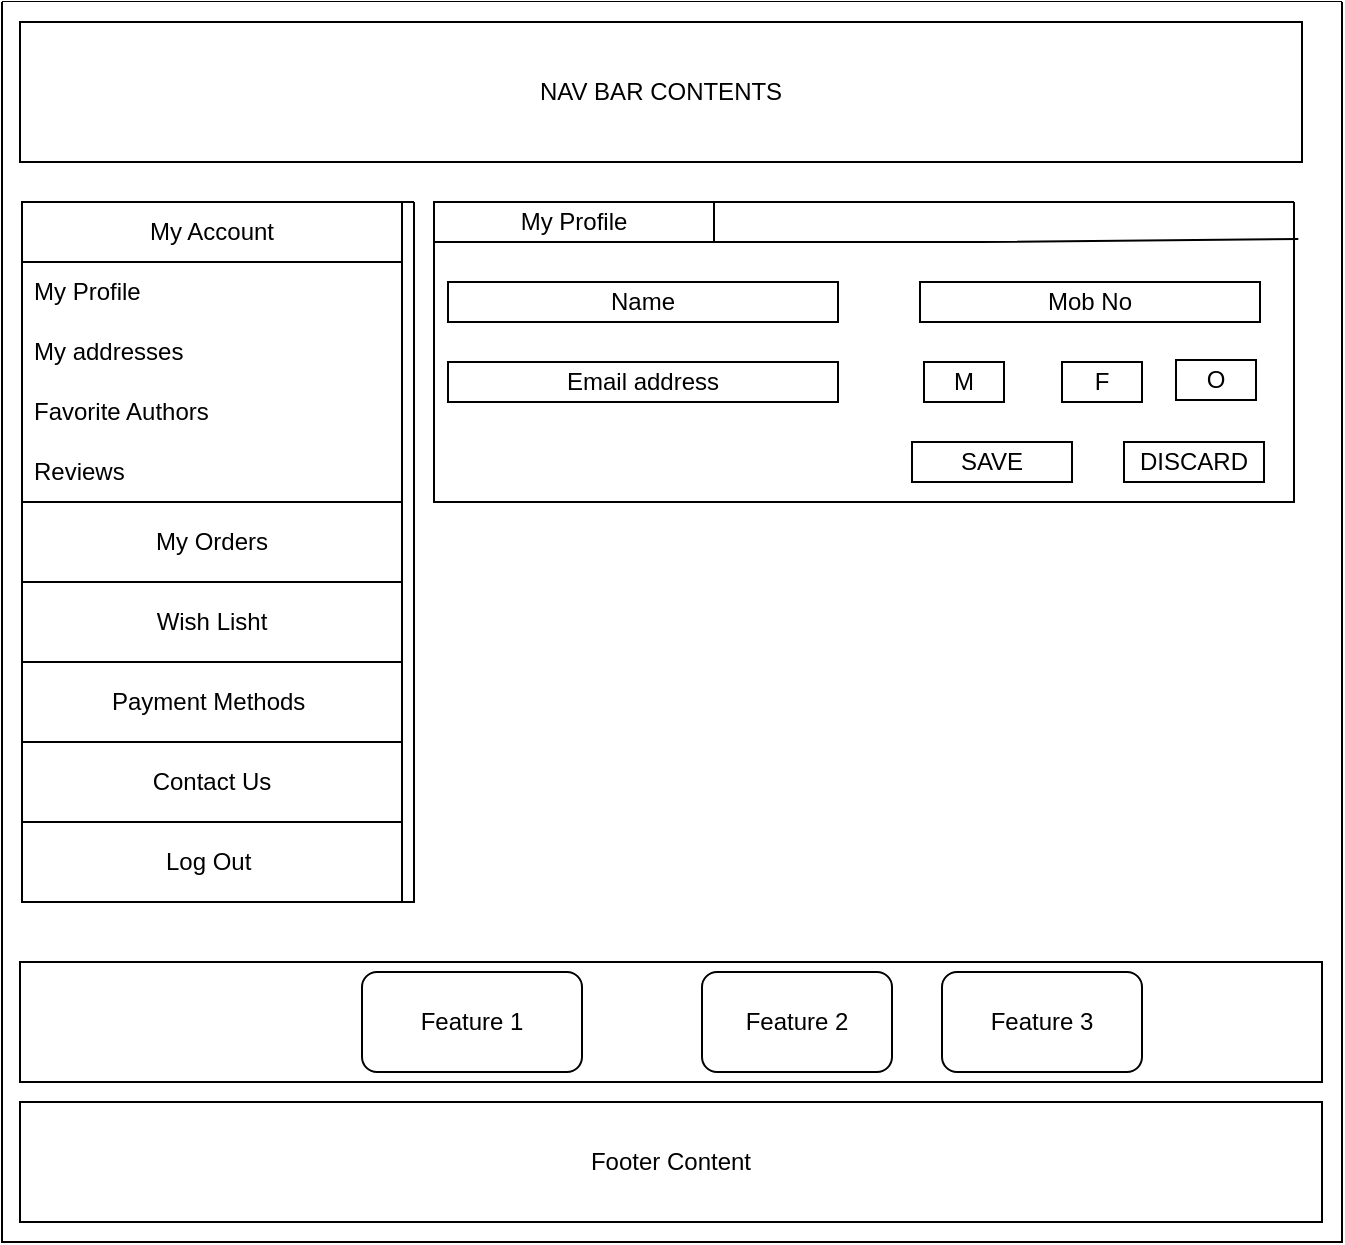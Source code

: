 <mxfile version="24.2.5" type="device">
  <diagram name="Page-1" id="ATyIK7v65TTP133Au75F">
    <mxGraphModel dx="1235" dy="787" grid="1" gridSize="10" guides="1" tooltips="1" connect="1" arrows="1" fold="1" page="1" pageScale="1" pageWidth="850" pageHeight="1100" math="0" shadow="0">
      <root>
        <mxCell id="0" />
        <mxCell id="1" parent="0" />
        <mxCell id="rkWIKuwr0UcotjuATsmv-48" value="" style="swimlane;startSize=0;swimlaneFillColor=default;gradientColor=none;" vertex="1" parent="1">
          <mxGeometry x="210" y="70" width="670" height="620" as="geometry" />
        </mxCell>
        <mxCell id="rkWIKuwr0UcotjuATsmv-2" value="NAV BAR CONTENTS" style="rounded=0;whiteSpace=wrap;html=1;" vertex="1" parent="rkWIKuwr0UcotjuATsmv-48">
          <mxGeometry x="9" y="10" width="641" height="70" as="geometry" />
        </mxCell>
        <mxCell id="rkWIKuwr0UcotjuATsmv-49" value="" style="swimlane;startSize=0;" vertex="1" parent="rkWIKuwr0UcotjuATsmv-48">
          <mxGeometry x="216" y="100" width="430" height="150" as="geometry" />
        </mxCell>
        <mxCell id="rkWIKuwr0UcotjuATsmv-4" value="My Profile" style="rounded=0;whiteSpace=wrap;html=1;" vertex="1" parent="rkWIKuwr0UcotjuATsmv-49">
          <mxGeometry width="140" height="20" as="geometry" />
        </mxCell>
        <mxCell id="rkWIKuwr0UcotjuATsmv-16" style="edgeStyle=orthogonalEdgeStyle;rounded=0;orthogonalLoop=1;jettySize=auto;html=1;exitX=0.5;exitY=1;exitDx=0;exitDy=0;" edge="1" parent="rkWIKuwr0UcotjuATsmv-49" source="rkWIKuwr0UcotjuATsmv-4" target="rkWIKuwr0UcotjuATsmv-4">
          <mxGeometry relative="1" as="geometry" />
        </mxCell>
        <mxCell id="rkWIKuwr0UcotjuATsmv-23" value="" style="endArrow=none;html=1;rounded=0;exitX=1;exitY=1;exitDx=0;exitDy=0;entryX=1.005;entryY=0.123;entryDx=0;entryDy=0;entryPerimeter=0;" edge="1" parent="rkWIKuwr0UcotjuATsmv-49" target="rkWIKuwr0UcotjuATsmv-49">
          <mxGeometry width="50" height="50" relative="1" as="geometry">
            <mxPoint x="128" y="20" as="sourcePoint" />
            <mxPoint x="433" y="24" as="targetPoint" />
            <Array as="points">
              <mxPoint x="273" y="20" />
            </Array>
          </mxGeometry>
        </mxCell>
        <mxCell id="rkWIKuwr0UcotjuATsmv-6" value="Name" style="rounded=0;whiteSpace=wrap;html=1;" vertex="1" parent="rkWIKuwr0UcotjuATsmv-49">
          <mxGeometry x="7" y="40" width="195" height="20" as="geometry" />
        </mxCell>
        <mxCell id="rkWIKuwr0UcotjuATsmv-7" value="Mob No" style="rounded=0;whiteSpace=wrap;html=1;" vertex="1" parent="rkWIKuwr0UcotjuATsmv-49">
          <mxGeometry x="243" y="40" width="170" height="20" as="geometry" />
        </mxCell>
        <mxCell id="rkWIKuwr0UcotjuATsmv-8" value="Email address" style="rounded=0;whiteSpace=wrap;html=1;" vertex="1" parent="rkWIKuwr0UcotjuATsmv-49">
          <mxGeometry x="7" y="80" width="195" height="20" as="geometry" />
        </mxCell>
        <mxCell id="rkWIKuwr0UcotjuATsmv-9" value="M" style="rounded=0;whiteSpace=wrap;html=1;" vertex="1" parent="rkWIKuwr0UcotjuATsmv-49">
          <mxGeometry x="245" y="80" width="40" height="20" as="geometry" />
        </mxCell>
        <mxCell id="rkWIKuwr0UcotjuATsmv-10" value="F" style="rounded=0;whiteSpace=wrap;html=1;" vertex="1" parent="rkWIKuwr0UcotjuATsmv-49">
          <mxGeometry x="314" y="80" width="40" height="20" as="geometry" />
        </mxCell>
        <mxCell id="rkWIKuwr0UcotjuATsmv-11" value="O" style="rounded=0;whiteSpace=wrap;html=1;" vertex="1" parent="rkWIKuwr0UcotjuATsmv-49">
          <mxGeometry x="371" y="79" width="40" height="20" as="geometry" />
        </mxCell>
        <mxCell id="rkWIKuwr0UcotjuATsmv-12" value="SAVE" style="rounded=0;whiteSpace=wrap;html=1;" vertex="1" parent="rkWIKuwr0UcotjuATsmv-49">
          <mxGeometry x="239" y="120" width="80" height="20" as="geometry" />
        </mxCell>
        <mxCell id="rkWIKuwr0UcotjuATsmv-13" value="DISCARD" style="rounded=0;whiteSpace=wrap;html=1;" vertex="1" parent="rkWIKuwr0UcotjuATsmv-49">
          <mxGeometry x="345" y="120" width="70" height="20" as="geometry" />
        </mxCell>
        <mxCell id="rkWIKuwr0UcotjuATsmv-53" value="" style="swimlane;startSize=0;" vertex="1" parent="rkWIKuwr0UcotjuATsmv-49">
          <mxGeometry x="-206" width="196" height="350" as="geometry" />
        </mxCell>
        <mxCell id="rkWIKuwr0UcotjuATsmv-29" value="My Account" style="swimlane;fontStyle=0;childLayout=stackLayout;horizontal=1;startSize=30;horizontalStack=0;resizeParent=1;resizeParentMax=0;resizeLast=0;collapsible=1;marginBottom=0;whiteSpace=wrap;html=1;" vertex="1" parent="rkWIKuwr0UcotjuATsmv-53">
          <mxGeometry width="190" height="150" as="geometry">
            <mxRectangle x="140" y="170" width="100" height="30" as="alternateBounds" />
          </mxGeometry>
        </mxCell>
        <mxCell id="rkWIKuwr0UcotjuATsmv-30" value="My Profile" style="text;strokeColor=none;fillColor=none;align=left;verticalAlign=middle;spacingLeft=4;spacingRight=4;overflow=hidden;points=[[0,0.5],[1,0.5]];portConstraint=eastwest;rotatable=0;whiteSpace=wrap;html=1;" vertex="1" parent="rkWIKuwr0UcotjuATsmv-29">
          <mxGeometry y="30" width="190" height="30" as="geometry" />
        </mxCell>
        <mxCell id="rkWIKuwr0UcotjuATsmv-31" value="My addresses" style="text;strokeColor=none;fillColor=none;align=left;verticalAlign=middle;spacingLeft=4;spacingRight=4;overflow=hidden;points=[[0,0.5],[1,0.5]];portConstraint=eastwest;rotatable=0;whiteSpace=wrap;html=1;" vertex="1" parent="rkWIKuwr0UcotjuATsmv-29">
          <mxGeometry y="60" width="190" height="30" as="geometry" />
        </mxCell>
        <mxCell id="rkWIKuwr0UcotjuATsmv-32" value="Favorite Authors&amp;nbsp;" style="text;strokeColor=none;fillColor=none;align=left;verticalAlign=middle;spacingLeft=4;spacingRight=4;overflow=hidden;points=[[0,0.5],[1,0.5]];portConstraint=eastwest;rotatable=0;whiteSpace=wrap;html=1;" vertex="1" parent="rkWIKuwr0UcotjuATsmv-29">
          <mxGeometry y="90" width="190" height="30" as="geometry" />
        </mxCell>
        <mxCell id="rkWIKuwr0UcotjuATsmv-33" value="Reviews" style="text;strokeColor=none;fillColor=none;align=left;verticalAlign=middle;spacingLeft=4;spacingRight=4;overflow=hidden;points=[[0,0.5],[1,0.5]];portConstraint=eastwest;rotatable=0;whiteSpace=wrap;html=1;" vertex="1" parent="rkWIKuwr0UcotjuATsmv-29">
          <mxGeometry y="120" width="190" height="30" as="geometry" />
        </mxCell>
        <mxCell id="rkWIKuwr0UcotjuATsmv-34" value="My Orders" style="rounded=0;whiteSpace=wrap;html=1;" vertex="1" parent="rkWIKuwr0UcotjuATsmv-53">
          <mxGeometry y="150" width="190" height="40" as="geometry" />
        </mxCell>
        <mxCell id="rkWIKuwr0UcotjuATsmv-35" value="Wish Lisht" style="rounded=0;whiteSpace=wrap;html=1;" vertex="1" parent="rkWIKuwr0UcotjuATsmv-53">
          <mxGeometry y="190" width="190" height="40" as="geometry" />
        </mxCell>
        <mxCell id="rkWIKuwr0UcotjuATsmv-36" value="Payment Methods&amp;nbsp;" style="rounded=0;whiteSpace=wrap;html=1;" vertex="1" parent="rkWIKuwr0UcotjuATsmv-53">
          <mxGeometry y="230" width="190" height="40" as="geometry" />
        </mxCell>
        <mxCell id="rkWIKuwr0UcotjuATsmv-37" value="Contact Us" style="rounded=0;whiteSpace=wrap;html=1;" vertex="1" parent="rkWIKuwr0UcotjuATsmv-53">
          <mxGeometry y="270" width="190" height="40" as="geometry" />
        </mxCell>
        <mxCell id="rkWIKuwr0UcotjuATsmv-38" value="Log Out&amp;nbsp;" style="rounded=0;whiteSpace=wrap;html=1;" vertex="1" parent="rkWIKuwr0UcotjuATsmv-53">
          <mxGeometry y="310" width="190" height="40" as="geometry" />
        </mxCell>
        <mxCell id="rkWIKuwr0UcotjuATsmv-39" value="" style="rounded=0;whiteSpace=wrap;html=1;" vertex="1" parent="rkWIKuwr0UcotjuATsmv-48">
          <mxGeometry x="9" y="480" width="651" height="60" as="geometry" />
        </mxCell>
        <mxCell id="rkWIKuwr0UcotjuATsmv-42" value="Feature 1" style="rounded=1;whiteSpace=wrap;html=1;" vertex="1" parent="rkWIKuwr0UcotjuATsmv-48">
          <mxGeometry x="180" y="485" width="110" height="50" as="geometry" />
        </mxCell>
        <mxCell id="rkWIKuwr0UcotjuATsmv-43" value="Feature 2" style="rounded=1;whiteSpace=wrap;html=1;" vertex="1" parent="rkWIKuwr0UcotjuATsmv-48">
          <mxGeometry x="350" y="485" width="95" height="50" as="geometry" />
        </mxCell>
        <mxCell id="rkWIKuwr0UcotjuATsmv-45" value="Feature 3" style="rounded=1;whiteSpace=wrap;html=1;" vertex="1" parent="rkWIKuwr0UcotjuATsmv-48">
          <mxGeometry x="470" y="485" width="100" height="50" as="geometry" />
        </mxCell>
        <mxCell id="rkWIKuwr0UcotjuATsmv-46" value="Footer Content" style="rounded=0;whiteSpace=wrap;html=1;" vertex="1" parent="rkWIKuwr0UcotjuATsmv-48">
          <mxGeometry x="9" y="550" width="651" height="60" as="geometry" />
        </mxCell>
      </root>
    </mxGraphModel>
  </diagram>
</mxfile>
